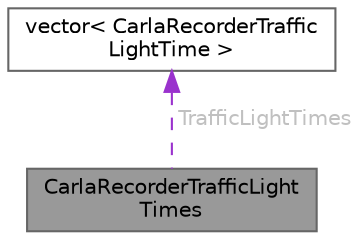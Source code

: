 digraph "CarlaRecorderTrafficLightTimes"
{
 // INTERACTIVE_SVG=YES
 // LATEX_PDF_SIZE
  bgcolor="transparent";
  edge [fontname=Helvetica,fontsize=10,labelfontname=Helvetica,labelfontsize=10];
  node [fontname=Helvetica,fontsize=10,shape=box,height=0.2,width=0.4];
  Node1 [id="Node000001",label="CarlaRecorderTrafficLight\lTimes",height=0.2,width=0.4,color="gray40", fillcolor="grey60", style="filled", fontcolor="black",tooltip=" "];
  Node2 -> Node1 [id="edge1_Node000001_Node000002",dir="back",color="darkorchid3",style="dashed",tooltip=" ",label=" TrafficLightTimes",fontcolor="grey" ];
  Node2 [id="Node000002",label="vector\< CarlaRecorderTraffic\lLightTime \>",height=0.2,width=0.4,color="gray40", fillcolor="white", style="filled",tooltip=" "];
}
